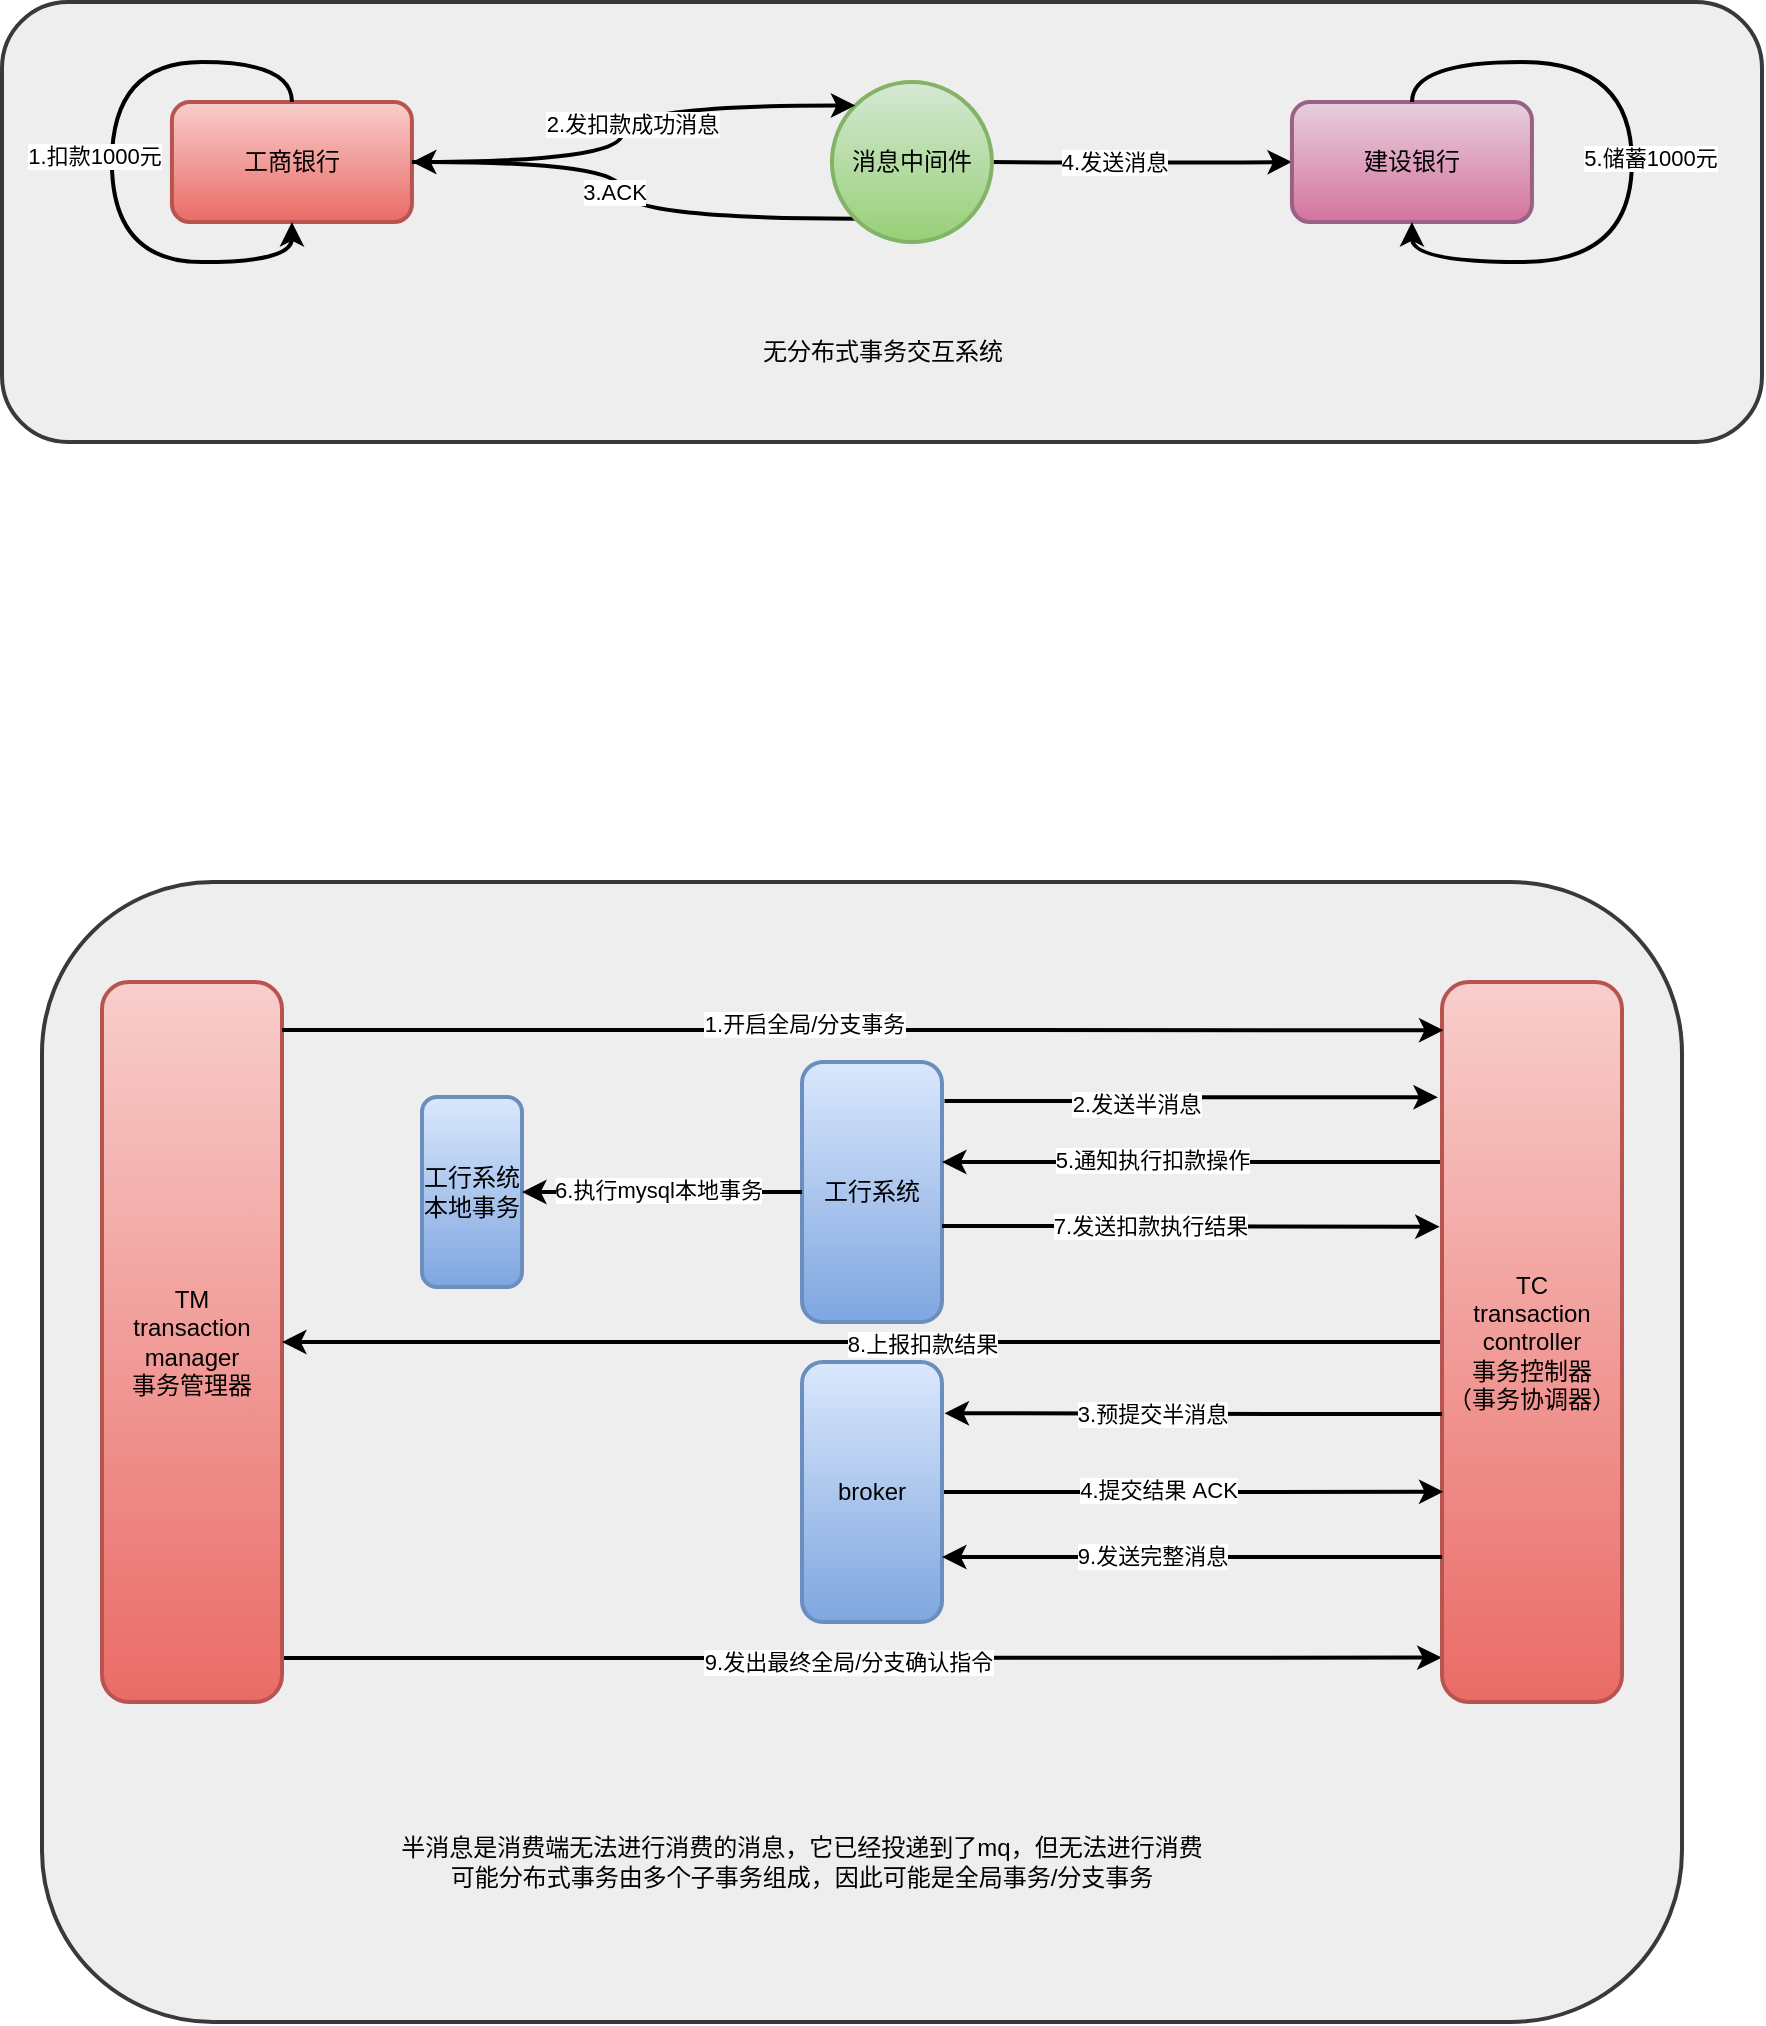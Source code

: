 <mxfile version="20.8.16" type="device"><diagram name="第 1 页" id="TWaNe3OAz08OIJDiP50e"><mxGraphModel dx="1244" dy="851" grid="1" gridSize="10" guides="1" tooltips="1" connect="1" arrows="1" fold="1" page="1" pageScale="1" pageWidth="80027" pageHeight="110069" math="0" shadow="0"><root><mxCell id="0"/><mxCell id="1" parent="0"/><mxCell id="JQSq5zkxdjaU56DXYWOz-27" value="" style="group" vertex="1" connectable="0" parent="1"><mxGeometry x="110" y="100" width="880" height="220" as="geometry"/></mxCell><mxCell id="JQSq5zkxdjaU56DXYWOz-23" value="" style="rounded=1;whiteSpace=wrap;html=1;strokeWidth=2;fillColor=#eeeeee;strokeColor=#36393d;" vertex="1" parent="JQSq5zkxdjaU56DXYWOz-27"><mxGeometry width="880" height="220" as="geometry"/></mxCell><mxCell id="JQSq5zkxdjaU56DXYWOz-1" value="工商银行" style="rounded=1;whiteSpace=wrap;html=1;strokeWidth=2;fillColor=#f8cecc;strokeColor=#b85450;gradientColor=#ea6b66;" vertex="1" parent="JQSq5zkxdjaU56DXYWOz-27"><mxGeometry x="84.97" y="50.03" width="120" height="60" as="geometry"/></mxCell><mxCell id="JQSq5zkxdjaU56DXYWOz-12" style="edgeStyle=orthogonalEdgeStyle;curved=1;rounded=0;orthogonalLoop=1;jettySize=auto;html=1;exitX=0;exitY=1;exitDx=0;exitDy=0;entryX=1;entryY=0.5;entryDx=0;entryDy=0;strokeWidth=2;" edge="1" parent="JQSq5zkxdjaU56DXYWOz-27" source="JQSq5zkxdjaU56DXYWOz-22" target="JQSq5zkxdjaU56DXYWOz-1"><mxGeometry relative="1" as="geometry"><mxPoint x="412.17" y="104.03" as="sourcePoint"/></mxGeometry></mxCell><mxCell id="JQSq5zkxdjaU56DXYWOz-13" value="3.ACK" style="edgeLabel;html=1;align=center;verticalAlign=middle;resizable=0;points=[];" vertex="1" connectable="0" parent="JQSq5zkxdjaU56DXYWOz-12"><mxGeometry x="0.353" y="3" relative="1" as="geometry"><mxPoint x="20" y="12" as="offset"/></mxGeometry></mxCell><mxCell id="JQSq5zkxdjaU56DXYWOz-15" style="edgeStyle=orthogonalEdgeStyle;curved=1;rounded=0;orthogonalLoop=1;jettySize=auto;html=1;strokeWidth=2;entryX=0;entryY=0.5;entryDx=0;entryDy=0;" edge="1" parent="JQSq5zkxdjaU56DXYWOz-27" target="JQSq5zkxdjaU56DXYWOz-3"><mxGeometry relative="1" as="geometry"><mxPoint x="644.97" y="80.03" as="targetPoint"/><mxPoint x="494.97" y="80.03" as="sourcePoint"/></mxGeometry></mxCell><mxCell id="JQSq5zkxdjaU56DXYWOz-16" value="4.发送消息" style="edgeLabel;html=1;align=center;verticalAlign=middle;resizable=0;points=[];" vertex="1" connectable="0" parent="JQSq5zkxdjaU56DXYWOz-15"><mxGeometry x="-0.198" y="1" relative="1" as="geometry"><mxPoint as="offset"/></mxGeometry></mxCell><mxCell id="JQSq5zkxdjaU56DXYWOz-3" value="建设银行" style="rounded=1;whiteSpace=wrap;html=1;strokeWidth=2;fillColor=#e6d0de;gradientColor=#d5739d;strokeColor=#996185;" vertex="1" parent="JQSq5zkxdjaU56DXYWOz-27"><mxGeometry x="644.97" y="50.03" width="120" height="60" as="geometry"/></mxCell><mxCell id="JQSq5zkxdjaU56DXYWOz-18" style="edgeStyle=orthogonalEdgeStyle;curved=1;rounded=0;orthogonalLoop=1;jettySize=auto;html=1;entryX=0.5;entryY=1;entryDx=0;entryDy=0;strokeWidth=2;" edge="1" parent="JQSq5zkxdjaU56DXYWOz-27" source="JQSq5zkxdjaU56DXYWOz-3" target="JQSq5zkxdjaU56DXYWOz-3"><mxGeometry relative="1" as="geometry"><Array as="points"><mxPoint x="704.97" y="30.03"/><mxPoint x="814.97" y="30.03"/><mxPoint x="814.97" y="130.03"/><mxPoint x="704.97" y="130.03"/></Array></mxGeometry></mxCell><mxCell id="JQSq5zkxdjaU56DXYWOz-21" value="5.储蓄1000元" style="edgeLabel;html=1;align=center;verticalAlign=middle;resizable=0;points=[];" vertex="1" connectable="0" parent="JQSq5zkxdjaU56DXYWOz-18"><mxGeometry x="-0.014" y="1" relative="1" as="geometry"><mxPoint x="8" as="offset"/></mxGeometry></mxCell><mxCell id="JQSq5zkxdjaU56DXYWOz-19" style="edgeStyle=orthogonalEdgeStyle;curved=1;rounded=0;orthogonalLoop=1;jettySize=auto;html=1;entryX=0.5;entryY=1;entryDx=0;entryDy=0;strokeWidth=2;" edge="1" parent="JQSq5zkxdjaU56DXYWOz-27" source="JQSq5zkxdjaU56DXYWOz-1" target="JQSq5zkxdjaU56DXYWOz-1"><mxGeometry relative="1" as="geometry"><Array as="points"><mxPoint x="144.97" y="30.03"/><mxPoint x="54.97" y="30.03"/><mxPoint x="54.97" y="130.03"/><mxPoint x="144.97" y="130.03"/></Array></mxGeometry></mxCell><mxCell id="JQSq5zkxdjaU56DXYWOz-20" value="1.扣款1000元" style="edgeLabel;html=1;align=center;verticalAlign=middle;resizable=0;points=[];" vertex="1" connectable="0" parent="JQSq5zkxdjaU56DXYWOz-19"><mxGeometry x="-0.018" y="-3" relative="1" as="geometry"><mxPoint x="-6" as="offset"/></mxGeometry></mxCell><mxCell id="JQSq5zkxdjaU56DXYWOz-22" value="消息中间件" style="ellipse;whiteSpace=wrap;html=1;aspect=fixed;strokeWidth=2;fillColor=#d5e8d4;gradientColor=#97d077;strokeColor=#82b366;" vertex="1" parent="JQSq5zkxdjaU56DXYWOz-27"><mxGeometry x="414.97" y="40.03" width="80" height="80" as="geometry"/></mxCell><mxCell id="JQSq5zkxdjaU56DXYWOz-10" style="edgeStyle=orthogonalEdgeStyle;orthogonalLoop=1;jettySize=auto;html=1;exitX=1;exitY=0.5;exitDx=0;exitDy=0;strokeWidth=2;curved=1;entryX=0;entryY=0;entryDx=0;entryDy=0;" edge="1" parent="JQSq5zkxdjaU56DXYWOz-27" source="JQSq5zkxdjaU56DXYWOz-1" target="JQSq5zkxdjaU56DXYWOz-22"><mxGeometry relative="1" as="geometry"><mxPoint x="394.97" y="40.03" as="targetPoint"/></mxGeometry></mxCell><mxCell id="JQSq5zkxdjaU56DXYWOz-11" value="2.发扣款成功消息" style="edgeLabel;html=1;align=center;verticalAlign=middle;resizable=0;points=[];" vertex="1" connectable="0" parent="JQSq5zkxdjaU56DXYWOz-10"><mxGeometry x="0.158" y="-2" relative="1" as="geometry"><mxPoint x="-7" y="7" as="offset"/></mxGeometry></mxCell><mxCell id="JQSq5zkxdjaU56DXYWOz-24" value="无分布式事务交互系统" style="text;html=1;align=center;verticalAlign=middle;resizable=0;points=[];autosize=1;strokeColor=none;fillColor=none;" vertex="1" parent="JQSq5zkxdjaU56DXYWOz-27"><mxGeometry x="370" y="160" width="140" height="30" as="geometry"/></mxCell><mxCell id="JQSq5zkxdjaU56DXYWOz-140" value="" style="group" vertex="1" connectable="0" parent="1"><mxGeometry x="130" y="540" width="820" height="570" as="geometry"/></mxCell><mxCell id="JQSq5zkxdjaU56DXYWOz-26" value="" style="rounded=1;whiteSpace=wrap;html=1;strokeWidth=2;fillColor=#eeeeee;strokeColor=#36393d;container=0;" vertex="1" parent="JQSq5zkxdjaU56DXYWOz-140"><mxGeometry width="820" height="570" as="geometry"/></mxCell><mxCell id="JQSq5zkxdjaU56DXYWOz-56" style="edgeStyle=orthogonalEdgeStyle;rounded=0;orthogonalLoop=1;jettySize=auto;html=1;entryX=-0.002;entryY=0.93;entryDx=0;entryDy=0;entryPerimeter=0;strokeWidth=2;" edge="1" parent="JQSq5zkxdjaU56DXYWOz-140" source="JQSq5zkxdjaU56DXYWOz-28"><mxGeometry relative="1" as="geometry"><mxPoint x="300" y="388.0" as="sourcePoint"/><mxPoint x="699.82" y="387.8" as="targetPoint"/><Array as="points"><mxPoint x="300" y="388"/><mxPoint x="300" y="388"/></Array></mxGeometry></mxCell><mxCell id="JQSq5zkxdjaU56DXYWOz-57" value="9.发出最终全局/分支确认指令" style="edgeLabel;html=1;align=center;verticalAlign=middle;resizable=0;points=[];container=0;" vertex="1" connectable="0" parent="JQSq5zkxdjaU56DXYWOz-56"><mxGeometry x="-0.024" y="-2" relative="1" as="geometry"><mxPoint as="offset"/></mxGeometry></mxCell><mxCell id="JQSq5zkxdjaU56DXYWOz-28" value="TM&lt;br&gt;transaction manager&lt;br&gt;事务管理器" style="rounded=1;whiteSpace=wrap;html=1;strokeWidth=2;fillColor=#f8cecc;gradientColor=#ea6b66;strokeColor=#b85450;container=0;" vertex="1" parent="JQSq5zkxdjaU56DXYWOz-140"><mxGeometry x="30" y="50" width="90" height="360" as="geometry"/></mxCell><mxCell id="JQSq5zkxdjaU56DXYWOz-30" value="工行系统" style="rounded=1;whiteSpace=wrap;html=1;strokeWidth=2;fillColor=#dae8fc;gradientColor=#7ea6e0;strokeColor=#6c8ebf;container=0;" vertex="1" parent="JQSq5zkxdjaU56DXYWOz-140"><mxGeometry x="380" y="90" width="70" height="130" as="geometry"/></mxCell><mxCell id="JQSq5zkxdjaU56DXYWOz-49" style="edgeStyle=orthogonalEdgeStyle;rounded=0;orthogonalLoop=1;jettySize=auto;html=1;entryX=1;entryY=0.385;entryDx=0;entryDy=0;entryPerimeter=0;strokeWidth=2;" edge="1" parent="JQSq5zkxdjaU56DXYWOz-140" source="JQSq5zkxdjaU56DXYWOz-33" target="JQSq5zkxdjaU56DXYWOz-30"><mxGeometry relative="1" as="geometry"><Array as="points"><mxPoint x="630" y="140"/><mxPoint x="630" y="140"/></Array></mxGeometry></mxCell><mxCell id="JQSq5zkxdjaU56DXYWOz-50" value="5.通知执行扣款操作" style="edgeLabel;html=1;align=center;verticalAlign=middle;resizable=0;points=[];container=0;" vertex="1" connectable="0" parent="JQSq5zkxdjaU56DXYWOz-49"><mxGeometry x="0.182" y="-1" relative="1" as="geometry"><mxPoint x="3" as="offset"/></mxGeometry></mxCell><mxCell id="JQSq5zkxdjaU56DXYWOz-54" style="edgeStyle=orthogonalEdgeStyle;rounded=0;orthogonalLoop=1;jettySize=auto;html=1;exitX=0;exitY=0.5;exitDx=0;exitDy=0;strokeWidth=2;entryX=1;entryY=0.5;entryDx=0;entryDy=0;" edge="1" parent="JQSq5zkxdjaU56DXYWOz-140" source="JQSq5zkxdjaU56DXYWOz-33" target="JQSq5zkxdjaU56DXYWOz-28"><mxGeometry relative="1" as="geometry"><mxPoint x="300" y="230" as="targetPoint"/><Array as="points"/></mxGeometry></mxCell><mxCell id="JQSq5zkxdjaU56DXYWOz-55" value="8.上报扣款结果" style="edgeLabel;html=1;align=center;verticalAlign=middle;resizable=0;points=[];container=0;" vertex="1" connectable="0" parent="JQSq5zkxdjaU56DXYWOz-54"><mxGeometry x="-0.104" y="1" relative="1" as="geometry"><mxPoint as="offset"/></mxGeometry></mxCell><mxCell id="JQSq5zkxdjaU56DXYWOz-33" value="TC&lt;br&gt;transaction&lt;br&gt;controller&lt;br&gt;事务控制器&lt;br&gt;（事务协调器）" style="rounded=1;whiteSpace=wrap;html=1;strokeWidth=2;fillColor=#f8cecc;gradientColor=#ea6b66;strokeColor=#b85450;container=0;" vertex="1" parent="JQSq5zkxdjaU56DXYWOz-140"><mxGeometry x="700" y="50" width="90" height="360" as="geometry"/></mxCell><mxCell id="JQSq5zkxdjaU56DXYWOz-62" style="edgeStyle=orthogonalEdgeStyle;rounded=0;orthogonalLoop=1;jettySize=auto;html=1;strokeWidth=2;entryX=0.008;entryY=0.067;entryDx=0;entryDy=0;entryPerimeter=0;" edge="1" parent="JQSq5zkxdjaU56DXYWOz-140" source="JQSq5zkxdjaU56DXYWOz-28" target="JQSq5zkxdjaU56DXYWOz-33"><mxGeometry relative="1" as="geometry"><mxPoint x="696" y="74" as="targetPoint"/><Array as="points"><mxPoint x="400" y="74"/><mxPoint x="400" y="74"/></Array></mxGeometry></mxCell><mxCell id="JQSq5zkxdjaU56DXYWOz-63" value="1.开启全局/分支事务" style="edgeLabel;html=1;align=center;verticalAlign=middle;resizable=0;points=[];container=0;" vertex="1" connectable="0" parent="JQSq5zkxdjaU56DXYWOz-62"><mxGeometry x="-0.183" y="-1" relative="1" as="geometry"><mxPoint x="24" y="-4" as="offset"/></mxGeometry></mxCell><mxCell id="JQSq5zkxdjaU56DXYWOz-42" style="edgeStyle=orthogonalEdgeStyle;rounded=0;orthogonalLoop=1;jettySize=auto;html=1;entryX=-0.023;entryY=0.16;entryDx=0;entryDy=0;strokeWidth=2;entryPerimeter=0;exitX=1.018;exitY=0.15;exitDx=0;exitDy=0;exitPerimeter=0;" edge="1" parent="JQSq5zkxdjaU56DXYWOz-140" source="JQSq5zkxdjaU56DXYWOz-30" target="JQSq5zkxdjaU56DXYWOz-33"><mxGeometry relative="1" as="geometry"><mxPoint x="450" y="109" as="sourcePoint"/><mxPoint x="700" y="108.5" as="targetPoint"/><Array as="points"><mxPoint x="575" y="109"/><mxPoint x="575" y="108"/></Array></mxGeometry></mxCell><mxCell id="JQSq5zkxdjaU56DXYWOz-43" value="2.发送半消息" style="edgeLabel;html=1;align=center;verticalAlign=middle;resizable=0;points=[];container=0;" vertex="1" connectable="0" parent="JQSq5zkxdjaU56DXYWOz-42"><mxGeometry x="-0.236" y="-1" relative="1" as="geometry"><mxPoint as="offset"/></mxGeometry></mxCell><mxCell id="JQSq5zkxdjaU56DXYWOz-51" style="edgeStyle=orthogonalEdgeStyle;rounded=0;orthogonalLoop=1;jettySize=auto;html=1;strokeWidth=2;entryX=-0.013;entryY=0.34;entryDx=0;entryDy=0;entryPerimeter=0;" edge="1" parent="JQSq5zkxdjaU56DXYWOz-140" source="JQSq5zkxdjaU56DXYWOz-30" target="JQSq5zkxdjaU56DXYWOz-33"><mxGeometry relative="1" as="geometry"><mxPoint x="452" y="173" as="sourcePoint"/><mxPoint x="699" y="173" as="targetPoint"/><Array as="points"><mxPoint x="510" y="172"/><mxPoint x="510" y="172"/></Array></mxGeometry></mxCell><mxCell id="JQSq5zkxdjaU56DXYWOz-53" value="7.发送扣款执行结果" style="edgeLabel;html=1;align=center;verticalAlign=middle;resizable=0;points=[];container=0;" vertex="1" connectable="0" parent="JQSq5zkxdjaU56DXYWOz-51"><mxGeometry x="-0.165" relative="1" as="geometry"><mxPoint as="offset"/></mxGeometry></mxCell><mxCell id="JQSq5zkxdjaU56DXYWOz-61" value="半消息是消费端无法进行消费的消息，它已经投递到了mq，但无法进行消费&lt;br&gt;可能分布式事务由多个子事务组成，因此可能是全局事务/分支事务" style="text;html=1;strokeColor=none;fillColor=none;align=center;verticalAlign=middle;whiteSpace=wrap;rounded=0;container=0;" vertex="1" parent="JQSq5zkxdjaU56DXYWOz-140"><mxGeometry x="120" y="420" width="520" height="140" as="geometry"/></mxCell><mxCell id="JQSq5zkxdjaU56DXYWOz-94" style="edgeStyle=orthogonalEdgeStyle;rounded=0;orthogonalLoop=1;jettySize=auto;html=1;entryX=0.008;entryY=0.708;entryDx=0;entryDy=0;entryPerimeter=0;strokeWidth=2;" edge="1" parent="JQSq5zkxdjaU56DXYWOz-140" source="JQSq5zkxdjaU56DXYWOz-91" target="JQSq5zkxdjaU56DXYWOz-33"><mxGeometry relative="1" as="geometry"/></mxCell><mxCell id="JQSq5zkxdjaU56DXYWOz-95" value="4.提交结果 ACK" style="edgeLabel;html=1;align=center;verticalAlign=middle;resizable=0;points=[];container=0;" vertex="1" connectable="0" parent="JQSq5zkxdjaU56DXYWOz-94"><mxGeometry x="-0.14" y="1" relative="1" as="geometry"><mxPoint as="offset"/></mxGeometry></mxCell><mxCell id="JQSq5zkxdjaU56DXYWOz-91" value="broker" style="rounded=1;whiteSpace=wrap;html=1;strokeWidth=2;fillColor=#dae8fc;gradientColor=#7ea6e0;strokeColor=#6c8ebf;container=0;" vertex="1" parent="JQSq5zkxdjaU56DXYWOz-140"><mxGeometry x="380" y="240" width="70" height="130" as="geometry"/></mxCell><mxCell id="JQSq5zkxdjaU56DXYWOz-92" style="edgeStyle=orthogonalEdgeStyle;rounded=0;orthogonalLoop=1;jettySize=auto;html=1;entryX=1.018;entryY=0.197;entryDx=0;entryDy=0;entryPerimeter=0;strokeWidth=2;" edge="1" parent="JQSq5zkxdjaU56DXYWOz-140" source="JQSq5zkxdjaU56DXYWOz-33" target="JQSq5zkxdjaU56DXYWOz-91"><mxGeometry relative="1" as="geometry"><Array as="points"><mxPoint x="640" y="266"/><mxPoint x="640" y="266"/></Array></mxGeometry></mxCell><mxCell id="JQSq5zkxdjaU56DXYWOz-93" value="3.预提交半消息" style="edgeLabel;html=1;align=center;verticalAlign=middle;resizable=0;points=[];container=0;" vertex="1" connectable="0" parent="JQSq5zkxdjaU56DXYWOz-92"><mxGeometry x="0.135" y="-2" relative="1" as="geometry"><mxPoint x="-4" y="2" as="offset"/></mxGeometry></mxCell><mxCell id="JQSq5zkxdjaU56DXYWOz-100" value="工行系统本地事务" style="rounded=1;whiteSpace=wrap;html=1;strokeWidth=2;fillColor=#dae8fc;gradientColor=#7ea6e0;strokeColor=#6c8ebf;container=0;" vertex="1" parent="JQSq5zkxdjaU56DXYWOz-140"><mxGeometry x="190" y="107.5" width="50" height="95" as="geometry"/></mxCell><mxCell id="JQSq5zkxdjaU56DXYWOz-96" style="edgeStyle=orthogonalEdgeStyle;rounded=0;orthogonalLoop=1;jettySize=auto;html=1;entryX=1;entryY=0.75;entryDx=0;entryDy=0;strokeWidth=2;" edge="1" parent="JQSq5zkxdjaU56DXYWOz-140" source="JQSq5zkxdjaU56DXYWOz-33" target="JQSq5zkxdjaU56DXYWOz-91"><mxGeometry relative="1" as="geometry"><Array as="points"><mxPoint x="575" y="338"/></Array></mxGeometry></mxCell><mxCell id="JQSq5zkxdjaU56DXYWOz-97" value="9.发送完整消息" style="edgeLabel;html=1;align=center;verticalAlign=middle;resizable=0;points=[];container=0;" vertex="1" connectable="0" parent="JQSq5zkxdjaU56DXYWOz-96"><mxGeometry x="0.198" y="-1" relative="1" as="geometry"><mxPoint x="5" as="offset"/></mxGeometry></mxCell><mxCell id="JQSq5zkxdjaU56DXYWOz-101" style="edgeStyle=orthogonalEdgeStyle;shape=connector;rounded=0;orthogonalLoop=1;jettySize=auto;html=1;exitX=0;exitY=0.5;exitDx=0;exitDy=0;entryX=1;entryY=0.5;entryDx=0;entryDy=0;labelBackgroundColor=default;strokeColor=default;strokeWidth=2;fontFamily=Helvetica;fontSize=11;fontColor=default;endArrow=classic;" edge="1" parent="JQSq5zkxdjaU56DXYWOz-140" source="JQSq5zkxdjaU56DXYWOz-30" target="JQSq5zkxdjaU56DXYWOz-100"><mxGeometry relative="1" as="geometry"/></mxCell><mxCell id="JQSq5zkxdjaU56DXYWOz-102" value="6.执行mysql本地事务" style="edgeLabel;html=1;align=center;verticalAlign=middle;resizable=0;points=[];fontSize=11;fontFamily=Helvetica;fontColor=default;" vertex="1" connectable="0" parent="JQSq5zkxdjaU56DXYWOz-101"><mxGeometry x="0.168" y="-1" relative="1" as="geometry"><mxPoint x="10" as="offset"/></mxGeometry></mxCell></root></mxGraphModel></diagram></mxfile>